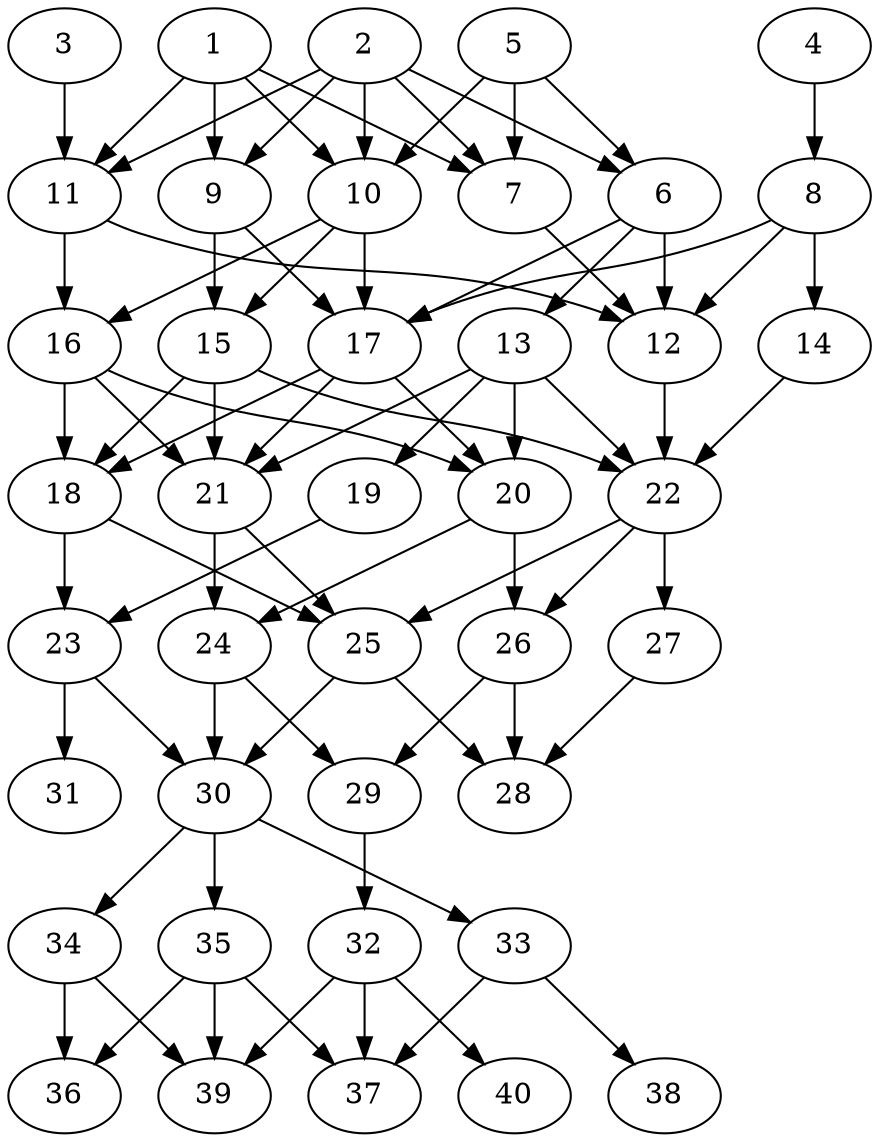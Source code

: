 // DAG automatically generated by daggen at Thu Oct  3 14:06:48 2019
// ./daggen --dot -n 40 --ccr 0.4 --fat 0.5 --regular 0.7 --density 0.6 --mindata 5242880 --maxdata 52428800 
digraph G {
  1 [size="59368960", alpha="0.10", expect_size="23747584"] 
  1 -> 7 [size ="23747584"]
  1 -> 9 [size ="23747584"]
  1 -> 10 [size ="23747584"]
  1 -> 11 [size ="23747584"]
  2 [size="80253440", alpha="0.04", expect_size="32101376"] 
  2 -> 6 [size ="32101376"]
  2 -> 7 [size ="32101376"]
  2 -> 9 [size ="32101376"]
  2 -> 10 [size ="32101376"]
  2 -> 11 [size ="32101376"]
  3 [size="116369920", alpha="0.07", expect_size="46547968"] 
  3 -> 11 [size ="46547968"]
  4 [size="105341440", alpha="0.12", expect_size="42136576"] 
  4 -> 8 [size ="42136576"]
  5 [size="36894720", alpha="0.16", expect_size="14757888"] 
  5 -> 6 [size ="14757888"]
  5 -> 7 [size ="14757888"]
  5 -> 10 [size ="14757888"]
  6 [size="52894720", alpha="0.19", expect_size="21157888"] 
  6 -> 12 [size ="21157888"]
  6 -> 13 [size ="21157888"]
  6 -> 17 [size ="21157888"]
  7 [size="94753280", alpha="0.19", expect_size="37901312"] 
  7 -> 12 [size ="37901312"]
  8 [size="14684160", alpha="0.07", expect_size="5873664"] 
  8 -> 12 [size ="5873664"]
  8 -> 14 [size ="5873664"]
  8 -> 17 [size ="5873664"]
  9 [size="96097280", alpha="0.14", expect_size="38438912"] 
  9 -> 15 [size ="38438912"]
  9 -> 17 [size ="38438912"]
  10 [size="17669120", alpha="0.15", expect_size="7067648"] 
  10 -> 15 [size ="7067648"]
  10 -> 16 [size ="7067648"]
  10 -> 17 [size ="7067648"]
  11 [size="126919680", alpha="0.13", expect_size="50767872"] 
  11 -> 12 [size ="50767872"]
  11 -> 16 [size ="50767872"]
  12 [size="69094400", alpha="0.09", expect_size="27637760"] 
  12 -> 22 [size ="27637760"]
  13 [size="93278720", alpha="0.11", expect_size="37311488"] 
  13 -> 19 [size ="37311488"]
  13 -> 20 [size ="37311488"]
  13 -> 21 [size ="37311488"]
  13 -> 22 [size ="37311488"]
  14 [size="15703040", alpha="0.05", expect_size="6281216"] 
  14 -> 22 [size ="6281216"]
  15 [size="86336000", alpha="0.16", expect_size="34534400"] 
  15 -> 18 [size ="34534400"]
  15 -> 21 [size ="34534400"]
  15 -> 22 [size ="34534400"]
  16 [size="60267520", alpha="0.13", expect_size="24107008"] 
  16 -> 18 [size ="24107008"]
  16 -> 20 [size ="24107008"]
  16 -> 21 [size ="24107008"]
  17 [size="52892160", alpha="0.06", expect_size="21156864"] 
  17 -> 18 [size ="21156864"]
  17 -> 20 [size ="21156864"]
  17 -> 21 [size ="21156864"]
  18 [size="44200960", alpha="0.01", expect_size="17680384"] 
  18 -> 23 [size ="17680384"]
  18 -> 25 [size ="17680384"]
  19 [size="87710720", alpha="0.07", expect_size="35084288"] 
  19 -> 23 [size ="35084288"]
  20 [size="50859520", alpha="0.14", expect_size="20343808"] 
  20 -> 24 [size ="20343808"]
  20 -> 26 [size ="20343808"]
  21 [size="23861760", alpha="0.10", expect_size="9544704"] 
  21 -> 24 [size ="9544704"]
  21 -> 25 [size ="9544704"]
  22 [size="97722880", alpha="0.16", expect_size="39089152"] 
  22 -> 25 [size ="39089152"]
  22 -> 26 [size ="39089152"]
  22 -> 27 [size ="39089152"]
  23 [size="33195520", alpha="0.01", expect_size="13278208"] 
  23 -> 30 [size ="13278208"]
  23 -> 31 [size ="13278208"]
  24 [size="97047040", alpha="0.01", expect_size="38818816"] 
  24 -> 29 [size ="38818816"]
  24 -> 30 [size ="38818816"]
  25 [size="123924480", alpha="0.05", expect_size="49569792"] 
  25 -> 28 [size ="49569792"]
  25 -> 30 [size ="49569792"]
  26 [size="99264000", alpha="0.15", expect_size="39705600"] 
  26 -> 28 [size ="39705600"]
  26 -> 29 [size ="39705600"]
  27 [size="58675200", alpha="0.20", expect_size="23470080"] 
  27 -> 28 [size ="23470080"]
  28 [size="91404800", alpha="0.05", expect_size="36561920"] 
  29 [size="94627840", alpha="0.04", expect_size="37851136"] 
  29 -> 32 [size ="37851136"]
  30 [size="15815680", alpha="0.03", expect_size="6326272"] 
  30 -> 33 [size ="6326272"]
  30 -> 34 [size ="6326272"]
  30 -> 35 [size ="6326272"]
  31 [size="99619840", alpha="0.02", expect_size="39847936"] 
  32 [size="38407680", alpha="0.11", expect_size="15363072"] 
  32 -> 37 [size ="15363072"]
  32 -> 39 [size ="15363072"]
  32 -> 40 [size ="15363072"]
  33 [size="17290240", alpha="0.13", expect_size="6916096"] 
  33 -> 37 [size ="6916096"]
  33 -> 38 [size ="6916096"]
  34 [size="21570560", alpha="0.15", expect_size="8628224"] 
  34 -> 36 [size ="8628224"]
  34 -> 39 [size ="8628224"]
  35 [size="25512960", alpha="0.10", expect_size="10205184"] 
  35 -> 36 [size ="10205184"]
  35 -> 37 [size ="10205184"]
  35 -> 39 [size ="10205184"]
  36 [size="52912640", alpha="0.13", expect_size="21165056"] 
  37 [size="25589760", alpha="0.03", expect_size="10235904"] 
  38 [size="25192960", alpha="0.18", expect_size="10077184"] 
  39 [size="53299200", alpha="0.05", expect_size="21319680"] 
  40 [size="74938880", alpha="0.19", expect_size="29975552"] 
}
